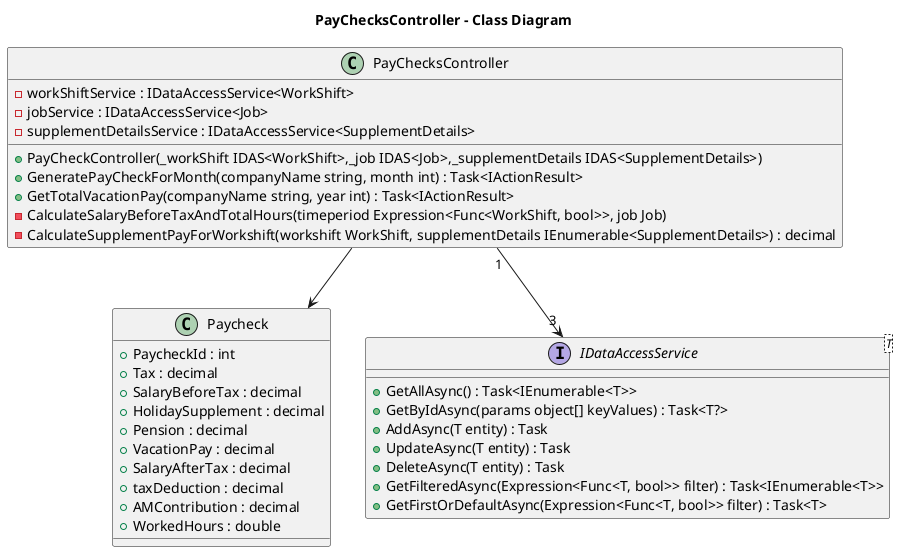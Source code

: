@startuml
title PayChecksController - Class Diagram
class PayChecksController {
    - workShiftService : IDataAccessService<WorkShift>
    - jobService : IDataAccessService<Job>
    - supplementDetailsService : IDataAccessService<SupplementDetails>
    + PayCheckController(_workShift IDAS<WorkShift>,_job IDAS<Job>,_supplementDetails IDAS<SupplementDetails>)
    + GeneratePayCheckForMonth(companyName string, month int) : Task<IActionResult>
    + GetTotalVacationPay(companyName string, year int) : Task<IActionResult>
    - CalculateSalaryBeforeTaxAndTotalHours(timeperiod Expression<Func<WorkShift, bool>>, job Job)
    - CalculateSupplementPayForWorkshift(workshift WorkShift, supplementDetails IEnumerable<SupplementDetails>) : decimal

}
class Paycheck {
    + PaycheckId : int
    + Tax : decimal
    + SalaryBeforeTax : decimal
    + HolidaySupplement : decimal
    + Pension : decimal
    + VacationPay : decimal
    + SalaryAfterTax : decimal
    + taxDeduction : decimal
    + AMContribution : decimal
    + WorkedHours : double
}

interface IDataAccessService<T> {
    + GetAllAsync() : Task<IEnumerable<T>>
    + GetByIdAsync(params object[] keyValues) : Task<T?>
    + AddAsync(T entity) : Task
    + UpdateAsync(T entity) : Task
    + DeleteAsync(T entity) : Task
    + GetFilteredAsync(Expression<Func<T, bool>> filter) : Task<IEnumerable<T>>
    + GetFirstOrDefaultAsync(Expression<Func<T, bool>> filter) : Task<T>
}



PayChecksController "1" --> "3" IDataAccessService
PayChecksController --> Paycheck
@enduml